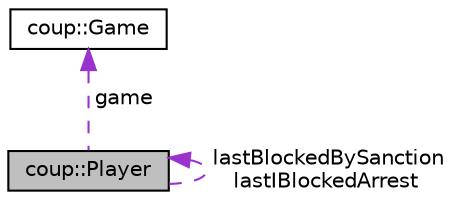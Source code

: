 digraph "coup::Player"
{
 // LATEX_PDF_SIZE
  edge [fontname="Helvetica",fontsize="10",labelfontname="Helvetica",labelfontsize="10"];
  node [fontname="Helvetica",fontsize="10",shape=record];
  Node1 [label="coup::Player",height=0.2,width=0.4,color="black", fillcolor="grey75", style="filled", fontcolor="black",tooltip=" "];
  Node2 -> Node1 [dir="back",color="darkorchid3",fontsize="10",style="dashed",label=" game" ,fontname="Helvetica"];
  Node2 [label="coup::Game",height=0.2,width=0.4,color="black", fillcolor="white", style="filled",URL="$classcoup_1_1Game.html",tooltip=" "];
  Node1 -> Node1 [dir="back",color="darkorchid3",fontsize="10",style="dashed",label=" lastBlockedBySanction\nlastIBlockedArrest" ,fontname="Helvetica"];
}
